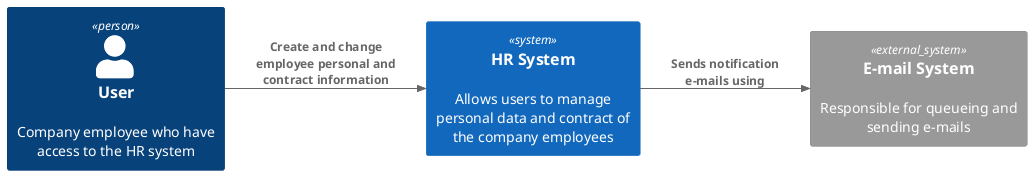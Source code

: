 @startuml C4_SystemContext

!include <C4/C4_Context>

left to right direction

Person(user, "User", "Company employee who have access to the HR system")

System(hrSystem, "HR System", "Allows users to manage personal data and contract of the company employees")

System_Ext(emailSystem, "E-mail System", "Responsible for queueing and sending e-mails")

Rel(user, hrSystem, "Create and change employee personal and contract information", "")

Rel(hrSystem, emailSystem, "Sends notification e-mails using", "")

@enduml